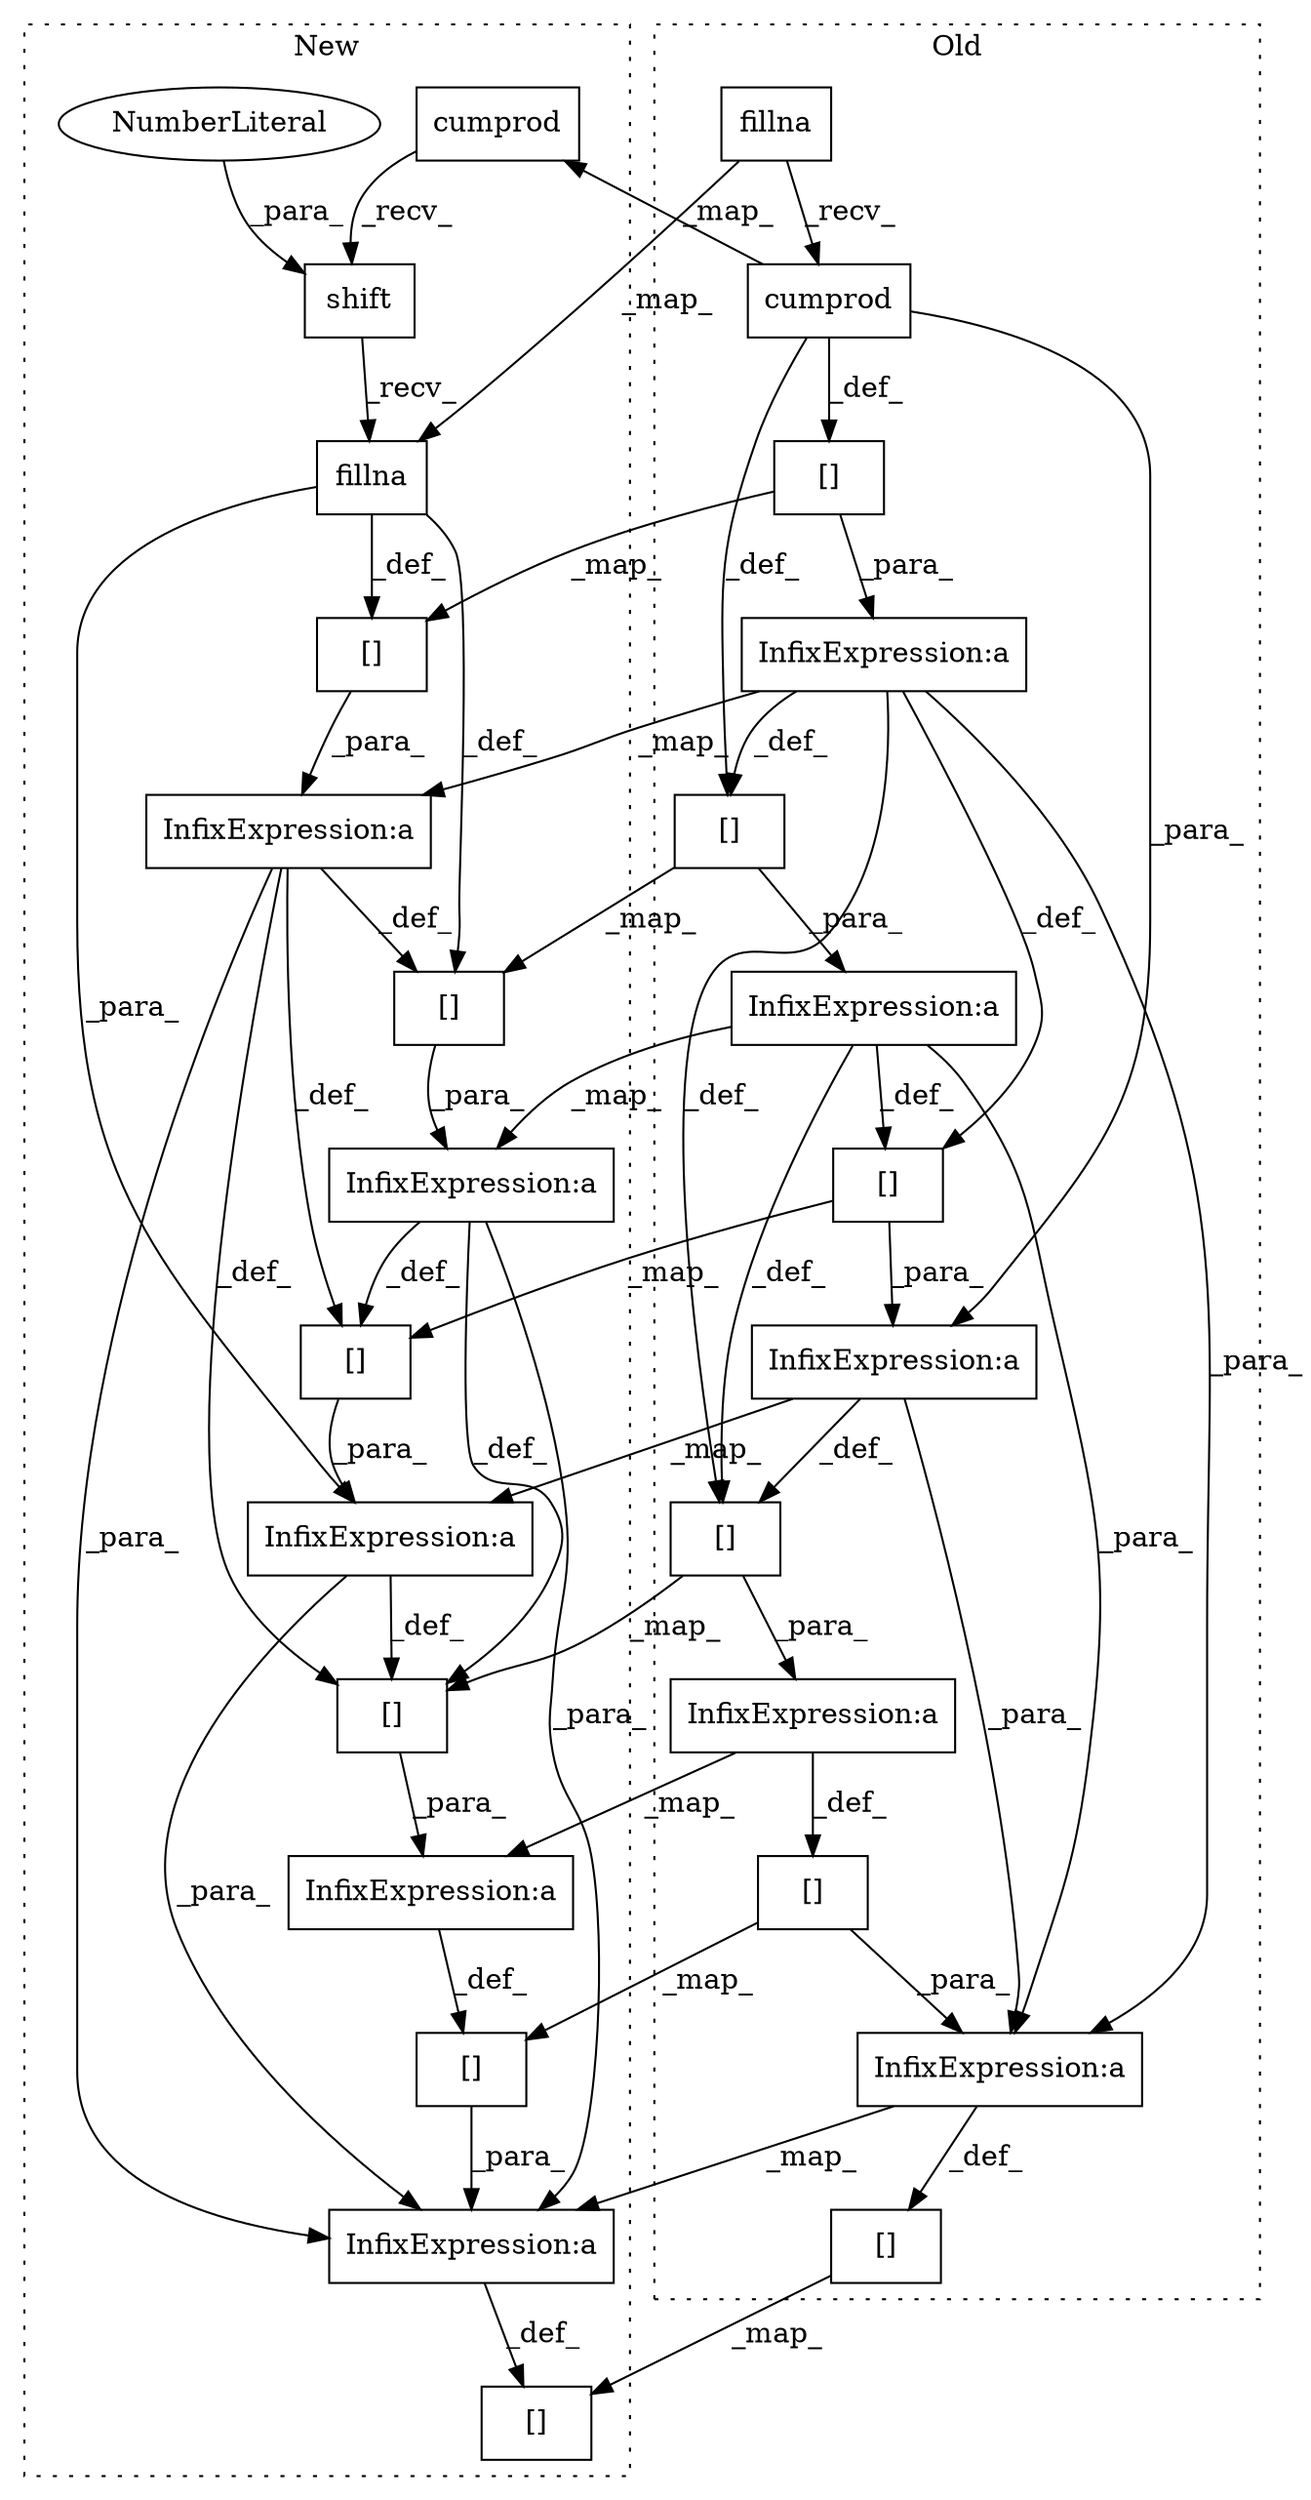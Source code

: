 digraph G {
subgraph cluster0 {
1 [label="fillna" a="32" s="2952,2960" l="7,1" shape="box"];
3 [label="[]" a="2" s="3165,3180" l="5,1" shape="box"];
5 [label="InfixExpression:a" a="27" s="3050" l="3" shape="box"];
8 [label="[]" a="2" s="3024,3035" l="5,1" shape="box"];
10 [label="InfixExpression:a" a="27" s="3003" l="3" shape="box"];
12 [label="[]" a="2" s="2895,2905" l="5,1" shape="box"];
14 [label="InfixExpression:a" a="27" s="3095" l="3" shape="box"];
15 [label="[]" a="2" s="3116,3128" l="5,1" shape="box"];
18 [label="InfixExpression:a" a="27" s="3144" l="3" shape="box"];
19 [label="[]" a="2" s="3071,3081" l="5,1" shape="box"];
22 [label="InfixExpression:a" a="27" s="3199" l="3" shape="box"];
23 [label="[]" a="2" s="2977,2988" l="5,1" shape="box"];
27 [label="cumprod" a="32" s="2962" l="9" shape="box"];
label = "Old";
style="dotted";
}
subgraph cluster1 {
2 [label="fillna" a="32" s="2971,2979" l="7,1" shape="box"];
4 [label="[]" a="2" s="3174,3189" l="5,1" shape="box"];
6 [label="InfixExpression:a" a="27" s="3059" l="3" shape="box"];
7 [label="[]" a="2" s="3033,3044" l="5,1" shape="box"];
9 [label="InfixExpression:a" a="27" s="3012" l="3" shape="box"];
11 [label="[]" a="2" s="2895,2905" l="5,1" shape="box"];
13 [label="InfixExpression:a" a="27" s="3104" l="3" shape="box"];
16 [label="[]" a="2" s="3125,3137" l="5,1" shape="box"];
17 [label="InfixExpression:a" a="27" s="3153" l="3" shape="box"];
20 [label="[]" a="2" s="3080,3090" l="5,1" shape="box"];
21 [label="InfixExpression:a" a="27" s="3208" l="3" shape="box"];
24 [label="[]" a="2" s="2986,2997" l="5,1" shape="box"];
25 [label="shift" a="32" s="2962,2969" l="6,1" shape="box"];
26 [label="NumberLiteral" a="34" s="2968" l="1" shape="ellipse"];
28 [label="cumprod" a="32" s="2952" l="9" shape="box"];
label = "New";
style="dotted";
}
1 -> 27 [label="_recv_"];
1 -> 2 [label="_map_"];
2 -> 13 [label="_para_"];
2 -> 24 [label="_def_"];
2 -> 11 [label="_def_"];
3 -> 4 [label="_map_"];
5 -> 6 [label="_map_"];
5 -> 22 [label="_para_"];
5 -> 19 [label="_def_"];
5 -> 8 [label="_def_"];
6 -> 20 [label="_def_"];
6 -> 7 [label="_def_"];
6 -> 21 [label="_para_"];
7 -> 13 [label="_para_"];
8 -> 7 [label="_map_"];
8 -> 14 [label="_para_"];
9 -> 24 [label="_def_"];
9 -> 20 [label="_def_"];
9 -> 21 [label="_para_"];
9 -> 7 [label="_def_"];
10 -> 9 [label="_map_"];
10 -> 23 [label="_def_"];
10 -> 22 [label="_para_"];
10 -> 19 [label="_def_"];
10 -> 8 [label="_def_"];
11 -> 9 [label="_para_"];
12 -> 11 [label="_map_"];
12 -> 10 [label="_para_"];
13 -> 20 [label="_def_"];
13 -> 21 [label="_para_"];
14 -> 22 [label="_para_"];
14 -> 13 [label="_map_"];
14 -> 19 [label="_def_"];
15 -> 22 [label="_para_"];
15 -> 16 [label="_map_"];
16 -> 21 [label="_para_"];
17 -> 16 [label="_def_"];
18 -> 17 [label="_map_"];
18 -> 15 [label="_def_"];
19 -> 20 [label="_map_"];
19 -> 18 [label="_para_"];
20 -> 17 [label="_para_"];
21 -> 4 [label="_def_"];
22 -> 3 [label="_def_"];
22 -> 21 [label="_map_"];
23 -> 5 [label="_para_"];
23 -> 24 [label="_map_"];
24 -> 6 [label="_para_"];
25 -> 2 [label="_recv_"];
26 -> 25 [label="_para_"];
27 -> 28 [label="_map_"];
27 -> 14 [label="_para_"];
27 -> 12 [label="_def_"];
27 -> 23 [label="_def_"];
28 -> 25 [label="_recv_"];
}
